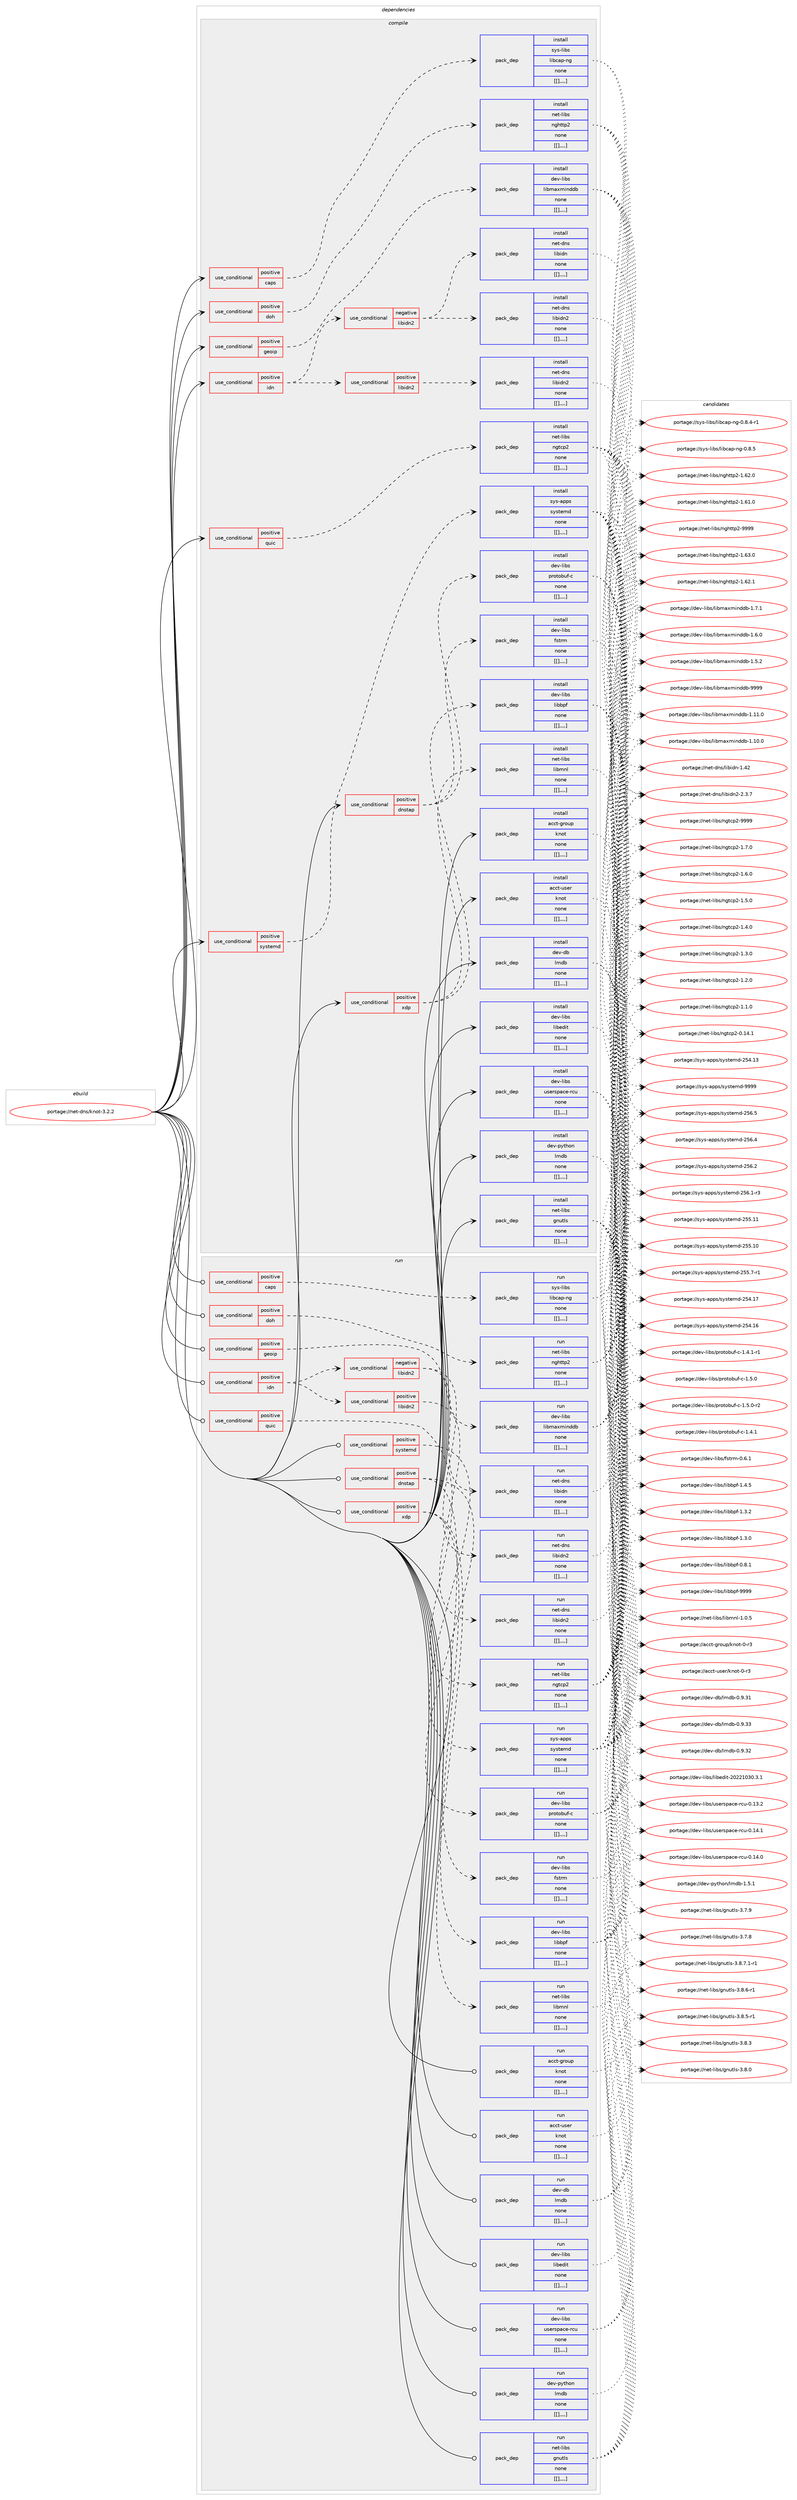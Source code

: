 digraph prolog {

# *************
# Graph options
# *************

newrank=true;
concentrate=true;
compound=true;
graph [rankdir=LR,fontname=Helvetica,fontsize=10,ranksep=1.5];#, ranksep=2.5, nodesep=0.2];
edge  [arrowhead=vee];
node  [fontname=Helvetica,fontsize=10];

# **********
# The ebuild
# **********

subgraph cluster_leftcol {
color=gray;
label=<<i>ebuild</i>>;
id [label="portage://net-dns/knot-3.2.2", color=red, width=4, href="../net-dns/knot-3.2.2.svg"];
}

# ****************
# The dependencies
# ****************

subgraph cluster_midcol {
color=gray;
label=<<i>dependencies</i>>;
subgraph cluster_compile {
fillcolor="#eeeeee";
style=filled;
label=<<i>compile</i>>;
subgraph cond94465 {
dependency364740 [label=<<TABLE BORDER="0" CELLBORDER="1" CELLSPACING="0" CELLPADDING="4"><TR><TD ROWSPAN="3" CELLPADDING="10">use_conditional</TD></TR><TR><TD>positive</TD></TR><TR><TD>caps</TD></TR></TABLE>>, shape=none, color=red];
subgraph pack267522 {
dependency364741 [label=<<TABLE BORDER="0" CELLBORDER="1" CELLSPACING="0" CELLPADDING="4" WIDTH="220"><TR><TD ROWSPAN="6" CELLPADDING="30">pack_dep</TD></TR><TR><TD WIDTH="110">install</TD></TR><TR><TD>sys-libs</TD></TR><TR><TD>libcap-ng</TD></TR><TR><TD>none</TD></TR><TR><TD>[[],,,,]</TD></TR></TABLE>>, shape=none, color=blue];
}
dependency364740:e -> dependency364741:w [weight=20,style="dashed",arrowhead="vee"];
}
id:e -> dependency364740:w [weight=20,style="solid",arrowhead="vee"];
subgraph cond94466 {
dependency364742 [label=<<TABLE BORDER="0" CELLBORDER="1" CELLSPACING="0" CELLPADDING="4"><TR><TD ROWSPAN="3" CELLPADDING="10">use_conditional</TD></TR><TR><TD>positive</TD></TR><TR><TD>dnstap</TD></TR></TABLE>>, shape=none, color=red];
subgraph pack267523 {
dependency364743 [label=<<TABLE BORDER="0" CELLBORDER="1" CELLSPACING="0" CELLPADDING="4" WIDTH="220"><TR><TD ROWSPAN="6" CELLPADDING="30">pack_dep</TD></TR><TR><TD WIDTH="110">install</TD></TR><TR><TD>dev-libs</TD></TR><TR><TD>fstrm</TD></TR><TR><TD>none</TD></TR><TR><TD>[[],,,,]</TD></TR></TABLE>>, shape=none, color=blue];
}
dependency364742:e -> dependency364743:w [weight=20,style="dashed",arrowhead="vee"];
subgraph pack267524 {
dependency364744 [label=<<TABLE BORDER="0" CELLBORDER="1" CELLSPACING="0" CELLPADDING="4" WIDTH="220"><TR><TD ROWSPAN="6" CELLPADDING="30">pack_dep</TD></TR><TR><TD WIDTH="110">install</TD></TR><TR><TD>dev-libs</TD></TR><TR><TD>protobuf-c</TD></TR><TR><TD>none</TD></TR><TR><TD>[[],,,,]</TD></TR></TABLE>>, shape=none, color=blue];
}
dependency364742:e -> dependency364744:w [weight=20,style="dashed",arrowhead="vee"];
}
id:e -> dependency364742:w [weight=20,style="solid",arrowhead="vee"];
subgraph cond94467 {
dependency364745 [label=<<TABLE BORDER="0" CELLBORDER="1" CELLSPACING="0" CELLPADDING="4"><TR><TD ROWSPAN="3" CELLPADDING="10">use_conditional</TD></TR><TR><TD>positive</TD></TR><TR><TD>doh</TD></TR></TABLE>>, shape=none, color=red];
subgraph pack267525 {
dependency364746 [label=<<TABLE BORDER="0" CELLBORDER="1" CELLSPACING="0" CELLPADDING="4" WIDTH="220"><TR><TD ROWSPAN="6" CELLPADDING="30">pack_dep</TD></TR><TR><TD WIDTH="110">install</TD></TR><TR><TD>net-libs</TD></TR><TR><TD>nghttp2</TD></TR><TR><TD>none</TD></TR><TR><TD>[[],,,,]</TD></TR></TABLE>>, shape=none, color=blue];
}
dependency364745:e -> dependency364746:w [weight=20,style="dashed",arrowhead="vee"];
}
id:e -> dependency364745:w [weight=20,style="solid",arrowhead="vee"];
subgraph cond94468 {
dependency364747 [label=<<TABLE BORDER="0" CELLBORDER="1" CELLSPACING="0" CELLPADDING="4"><TR><TD ROWSPAN="3" CELLPADDING="10">use_conditional</TD></TR><TR><TD>positive</TD></TR><TR><TD>geoip</TD></TR></TABLE>>, shape=none, color=red];
subgraph pack267526 {
dependency364748 [label=<<TABLE BORDER="0" CELLBORDER="1" CELLSPACING="0" CELLPADDING="4" WIDTH="220"><TR><TD ROWSPAN="6" CELLPADDING="30">pack_dep</TD></TR><TR><TD WIDTH="110">install</TD></TR><TR><TD>dev-libs</TD></TR><TR><TD>libmaxminddb</TD></TR><TR><TD>none</TD></TR><TR><TD>[[],,,,]</TD></TR></TABLE>>, shape=none, color=blue];
}
dependency364747:e -> dependency364748:w [weight=20,style="dashed",arrowhead="vee"];
}
id:e -> dependency364747:w [weight=20,style="solid",arrowhead="vee"];
subgraph cond94469 {
dependency364749 [label=<<TABLE BORDER="0" CELLBORDER="1" CELLSPACING="0" CELLPADDING="4"><TR><TD ROWSPAN="3" CELLPADDING="10">use_conditional</TD></TR><TR><TD>positive</TD></TR><TR><TD>idn</TD></TR></TABLE>>, shape=none, color=red];
subgraph cond94470 {
dependency364750 [label=<<TABLE BORDER="0" CELLBORDER="1" CELLSPACING="0" CELLPADDING="4"><TR><TD ROWSPAN="3" CELLPADDING="10">use_conditional</TD></TR><TR><TD>negative</TD></TR><TR><TD>libidn2</TD></TR></TABLE>>, shape=none, color=red];
subgraph pack267527 {
dependency364751 [label=<<TABLE BORDER="0" CELLBORDER="1" CELLSPACING="0" CELLPADDING="4" WIDTH="220"><TR><TD ROWSPAN="6" CELLPADDING="30">pack_dep</TD></TR><TR><TD WIDTH="110">install</TD></TR><TR><TD>net-dns</TD></TR><TR><TD>libidn</TD></TR><TR><TD>none</TD></TR><TR><TD>[[],,,,]</TD></TR></TABLE>>, shape=none, color=blue];
}
dependency364750:e -> dependency364751:w [weight=20,style="dashed",arrowhead="vee"];
subgraph pack267528 {
dependency364752 [label=<<TABLE BORDER="0" CELLBORDER="1" CELLSPACING="0" CELLPADDING="4" WIDTH="220"><TR><TD ROWSPAN="6" CELLPADDING="30">pack_dep</TD></TR><TR><TD WIDTH="110">install</TD></TR><TR><TD>net-dns</TD></TR><TR><TD>libidn2</TD></TR><TR><TD>none</TD></TR><TR><TD>[[],,,,]</TD></TR></TABLE>>, shape=none, color=blue];
}
dependency364750:e -> dependency364752:w [weight=20,style="dashed",arrowhead="vee"];
}
dependency364749:e -> dependency364750:w [weight=20,style="dashed",arrowhead="vee"];
subgraph cond94471 {
dependency364753 [label=<<TABLE BORDER="0" CELLBORDER="1" CELLSPACING="0" CELLPADDING="4"><TR><TD ROWSPAN="3" CELLPADDING="10">use_conditional</TD></TR><TR><TD>positive</TD></TR><TR><TD>libidn2</TD></TR></TABLE>>, shape=none, color=red];
subgraph pack267529 {
dependency364754 [label=<<TABLE BORDER="0" CELLBORDER="1" CELLSPACING="0" CELLPADDING="4" WIDTH="220"><TR><TD ROWSPAN="6" CELLPADDING="30">pack_dep</TD></TR><TR><TD WIDTH="110">install</TD></TR><TR><TD>net-dns</TD></TR><TR><TD>libidn2</TD></TR><TR><TD>none</TD></TR><TR><TD>[[],,,,]</TD></TR></TABLE>>, shape=none, color=blue];
}
dependency364753:e -> dependency364754:w [weight=20,style="dashed",arrowhead="vee"];
}
dependency364749:e -> dependency364753:w [weight=20,style="dashed",arrowhead="vee"];
}
id:e -> dependency364749:w [weight=20,style="solid",arrowhead="vee"];
subgraph cond94472 {
dependency364755 [label=<<TABLE BORDER="0" CELLBORDER="1" CELLSPACING="0" CELLPADDING="4"><TR><TD ROWSPAN="3" CELLPADDING="10">use_conditional</TD></TR><TR><TD>positive</TD></TR><TR><TD>quic</TD></TR></TABLE>>, shape=none, color=red];
subgraph pack267530 {
dependency364756 [label=<<TABLE BORDER="0" CELLBORDER="1" CELLSPACING="0" CELLPADDING="4" WIDTH="220"><TR><TD ROWSPAN="6" CELLPADDING="30">pack_dep</TD></TR><TR><TD WIDTH="110">install</TD></TR><TR><TD>net-libs</TD></TR><TR><TD>ngtcp2</TD></TR><TR><TD>none</TD></TR><TR><TD>[[],,,,]</TD></TR></TABLE>>, shape=none, color=blue];
}
dependency364755:e -> dependency364756:w [weight=20,style="dashed",arrowhead="vee"];
}
id:e -> dependency364755:w [weight=20,style="solid",arrowhead="vee"];
subgraph cond94473 {
dependency364757 [label=<<TABLE BORDER="0" CELLBORDER="1" CELLSPACING="0" CELLPADDING="4"><TR><TD ROWSPAN="3" CELLPADDING="10">use_conditional</TD></TR><TR><TD>positive</TD></TR><TR><TD>systemd</TD></TR></TABLE>>, shape=none, color=red];
subgraph pack267531 {
dependency364758 [label=<<TABLE BORDER="0" CELLBORDER="1" CELLSPACING="0" CELLPADDING="4" WIDTH="220"><TR><TD ROWSPAN="6" CELLPADDING="30">pack_dep</TD></TR><TR><TD WIDTH="110">install</TD></TR><TR><TD>sys-apps</TD></TR><TR><TD>systemd</TD></TR><TR><TD>none</TD></TR><TR><TD>[[],,,,]</TD></TR></TABLE>>, shape=none, color=blue];
}
dependency364757:e -> dependency364758:w [weight=20,style="dashed",arrowhead="vee"];
}
id:e -> dependency364757:w [weight=20,style="solid",arrowhead="vee"];
subgraph cond94474 {
dependency364759 [label=<<TABLE BORDER="0" CELLBORDER="1" CELLSPACING="0" CELLPADDING="4"><TR><TD ROWSPAN="3" CELLPADDING="10">use_conditional</TD></TR><TR><TD>positive</TD></TR><TR><TD>xdp</TD></TR></TABLE>>, shape=none, color=red];
subgraph pack267532 {
dependency364760 [label=<<TABLE BORDER="0" CELLBORDER="1" CELLSPACING="0" CELLPADDING="4" WIDTH="220"><TR><TD ROWSPAN="6" CELLPADDING="30">pack_dep</TD></TR><TR><TD WIDTH="110">install</TD></TR><TR><TD>dev-libs</TD></TR><TR><TD>libbpf</TD></TR><TR><TD>none</TD></TR><TR><TD>[[],,,,]</TD></TR></TABLE>>, shape=none, color=blue];
}
dependency364759:e -> dependency364760:w [weight=20,style="dashed",arrowhead="vee"];
subgraph pack267533 {
dependency364761 [label=<<TABLE BORDER="0" CELLBORDER="1" CELLSPACING="0" CELLPADDING="4" WIDTH="220"><TR><TD ROWSPAN="6" CELLPADDING="30">pack_dep</TD></TR><TR><TD WIDTH="110">install</TD></TR><TR><TD>net-libs</TD></TR><TR><TD>libmnl</TD></TR><TR><TD>none</TD></TR><TR><TD>[[],,,,]</TD></TR></TABLE>>, shape=none, color=blue];
}
dependency364759:e -> dependency364761:w [weight=20,style="dashed",arrowhead="vee"];
}
id:e -> dependency364759:w [weight=20,style="solid",arrowhead="vee"];
subgraph pack267534 {
dependency364762 [label=<<TABLE BORDER="0" CELLBORDER="1" CELLSPACING="0" CELLPADDING="4" WIDTH="220"><TR><TD ROWSPAN="6" CELLPADDING="30">pack_dep</TD></TR><TR><TD WIDTH="110">install</TD></TR><TR><TD>acct-group</TD></TR><TR><TD>knot</TD></TR><TR><TD>none</TD></TR><TR><TD>[[],,,,]</TD></TR></TABLE>>, shape=none, color=blue];
}
id:e -> dependency364762:w [weight=20,style="solid",arrowhead="vee"];
subgraph pack267535 {
dependency364763 [label=<<TABLE BORDER="0" CELLBORDER="1" CELLSPACING="0" CELLPADDING="4" WIDTH="220"><TR><TD ROWSPAN="6" CELLPADDING="30">pack_dep</TD></TR><TR><TD WIDTH="110">install</TD></TR><TR><TD>acct-user</TD></TR><TR><TD>knot</TD></TR><TR><TD>none</TD></TR><TR><TD>[[],,,,]</TD></TR></TABLE>>, shape=none, color=blue];
}
id:e -> dependency364763:w [weight=20,style="solid",arrowhead="vee"];
subgraph pack267536 {
dependency364764 [label=<<TABLE BORDER="0" CELLBORDER="1" CELLSPACING="0" CELLPADDING="4" WIDTH="220"><TR><TD ROWSPAN="6" CELLPADDING="30">pack_dep</TD></TR><TR><TD WIDTH="110">install</TD></TR><TR><TD>dev-db</TD></TR><TR><TD>lmdb</TD></TR><TR><TD>none</TD></TR><TR><TD>[[],,,,]</TD></TR></TABLE>>, shape=none, color=blue];
}
id:e -> dependency364764:w [weight=20,style="solid",arrowhead="vee"];
subgraph pack267537 {
dependency364765 [label=<<TABLE BORDER="0" CELLBORDER="1" CELLSPACING="0" CELLPADDING="4" WIDTH="220"><TR><TD ROWSPAN="6" CELLPADDING="30">pack_dep</TD></TR><TR><TD WIDTH="110">install</TD></TR><TR><TD>dev-libs</TD></TR><TR><TD>libedit</TD></TR><TR><TD>none</TD></TR><TR><TD>[[],,,,]</TD></TR></TABLE>>, shape=none, color=blue];
}
id:e -> dependency364765:w [weight=20,style="solid",arrowhead="vee"];
subgraph pack267538 {
dependency364766 [label=<<TABLE BORDER="0" CELLBORDER="1" CELLSPACING="0" CELLPADDING="4" WIDTH="220"><TR><TD ROWSPAN="6" CELLPADDING="30">pack_dep</TD></TR><TR><TD WIDTH="110">install</TD></TR><TR><TD>dev-libs</TD></TR><TR><TD>userspace-rcu</TD></TR><TR><TD>none</TD></TR><TR><TD>[[],,,,]</TD></TR></TABLE>>, shape=none, color=blue];
}
id:e -> dependency364766:w [weight=20,style="solid",arrowhead="vee"];
subgraph pack267539 {
dependency364767 [label=<<TABLE BORDER="0" CELLBORDER="1" CELLSPACING="0" CELLPADDING="4" WIDTH="220"><TR><TD ROWSPAN="6" CELLPADDING="30">pack_dep</TD></TR><TR><TD WIDTH="110">install</TD></TR><TR><TD>dev-python</TD></TR><TR><TD>lmdb</TD></TR><TR><TD>none</TD></TR><TR><TD>[[],,,,]</TD></TR></TABLE>>, shape=none, color=blue];
}
id:e -> dependency364767:w [weight=20,style="solid",arrowhead="vee"];
subgraph pack267540 {
dependency364768 [label=<<TABLE BORDER="0" CELLBORDER="1" CELLSPACING="0" CELLPADDING="4" WIDTH="220"><TR><TD ROWSPAN="6" CELLPADDING="30">pack_dep</TD></TR><TR><TD WIDTH="110">install</TD></TR><TR><TD>net-libs</TD></TR><TR><TD>gnutls</TD></TR><TR><TD>none</TD></TR><TR><TD>[[],,,,]</TD></TR></TABLE>>, shape=none, color=blue];
}
id:e -> dependency364768:w [weight=20,style="solid",arrowhead="vee"];
}
subgraph cluster_compileandrun {
fillcolor="#eeeeee";
style=filled;
label=<<i>compile and run</i>>;
}
subgraph cluster_run {
fillcolor="#eeeeee";
style=filled;
label=<<i>run</i>>;
subgraph cond94475 {
dependency364769 [label=<<TABLE BORDER="0" CELLBORDER="1" CELLSPACING="0" CELLPADDING="4"><TR><TD ROWSPAN="3" CELLPADDING="10">use_conditional</TD></TR><TR><TD>positive</TD></TR><TR><TD>caps</TD></TR></TABLE>>, shape=none, color=red];
subgraph pack267541 {
dependency364770 [label=<<TABLE BORDER="0" CELLBORDER="1" CELLSPACING="0" CELLPADDING="4" WIDTH="220"><TR><TD ROWSPAN="6" CELLPADDING="30">pack_dep</TD></TR><TR><TD WIDTH="110">run</TD></TR><TR><TD>sys-libs</TD></TR><TR><TD>libcap-ng</TD></TR><TR><TD>none</TD></TR><TR><TD>[[],,,,]</TD></TR></TABLE>>, shape=none, color=blue];
}
dependency364769:e -> dependency364770:w [weight=20,style="dashed",arrowhead="vee"];
}
id:e -> dependency364769:w [weight=20,style="solid",arrowhead="odot"];
subgraph cond94476 {
dependency364771 [label=<<TABLE BORDER="0" CELLBORDER="1" CELLSPACING="0" CELLPADDING="4"><TR><TD ROWSPAN="3" CELLPADDING="10">use_conditional</TD></TR><TR><TD>positive</TD></TR><TR><TD>dnstap</TD></TR></TABLE>>, shape=none, color=red];
subgraph pack267542 {
dependency364772 [label=<<TABLE BORDER="0" CELLBORDER="1" CELLSPACING="0" CELLPADDING="4" WIDTH="220"><TR><TD ROWSPAN="6" CELLPADDING="30">pack_dep</TD></TR><TR><TD WIDTH="110">run</TD></TR><TR><TD>dev-libs</TD></TR><TR><TD>fstrm</TD></TR><TR><TD>none</TD></TR><TR><TD>[[],,,,]</TD></TR></TABLE>>, shape=none, color=blue];
}
dependency364771:e -> dependency364772:w [weight=20,style="dashed",arrowhead="vee"];
subgraph pack267543 {
dependency364773 [label=<<TABLE BORDER="0" CELLBORDER="1" CELLSPACING="0" CELLPADDING="4" WIDTH="220"><TR><TD ROWSPAN="6" CELLPADDING="30">pack_dep</TD></TR><TR><TD WIDTH="110">run</TD></TR><TR><TD>dev-libs</TD></TR><TR><TD>protobuf-c</TD></TR><TR><TD>none</TD></TR><TR><TD>[[],,,,]</TD></TR></TABLE>>, shape=none, color=blue];
}
dependency364771:e -> dependency364773:w [weight=20,style="dashed",arrowhead="vee"];
}
id:e -> dependency364771:w [weight=20,style="solid",arrowhead="odot"];
subgraph cond94477 {
dependency364774 [label=<<TABLE BORDER="0" CELLBORDER="1" CELLSPACING="0" CELLPADDING="4"><TR><TD ROWSPAN="3" CELLPADDING="10">use_conditional</TD></TR><TR><TD>positive</TD></TR><TR><TD>doh</TD></TR></TABLE>>, shape=none, color=red];
subgraph pack267544 {
dependency364775 [label=<<TABLE BORDER="0" CELLBORDER="1" CELLSPACING="0" CELLPADDING="4" WIDTH="220"><TR><TD ROWSPAN="6" CELLPADDING="30">pack_dep</TD></TR><TR><TD WIDTH="110">run</TD></TR><TR><TD>net-libs</TD></TR><TR><TD>nghttp2</TD></TR><TR><TD>none</TD></TR><TR><TD>[[],,,,]</TD></TR></TABLE>>, shape=none, color=blue];
}
dependency364774:e -> dependency364775:w [weight=20,style="dashed",arrowhead="vee"];
}
id:e -> dependency364774:w [weight=20,style="solid",arrowhead="odot"];
subgraph cond94478 {
dependency364776 [label=<<TABLE BORDER="0" CELLBORDER="1" CELLSPACING="0" CELLPADDING="4"><TR><TD ROWSPAN="3" CELLPADDING="10">use_conditional</TD></TR><TR><TD>positive</TD></TR><TR><TD>geoip</TD></TR></TABLE>>, shape=none, color=red];
subgraph pack267545 {
dependency364777 [label=<<TABLE BORDER="0" CELLBORDER="1" CELLSPACING="0" CELLPADDING="4" WIDTH="220"><TR><TD ROWSPAN="6" CELLPADDING="30">pack_dep</TD></TR><TR><TD WIDTH="110">run</TD></TR><TR><TD>dev-libs</TD></TR><TR><TD>libmaxminddb</TD></TR><TR><TD>none</TD></TR><TR><TD>[[],,,,]</TD></TR></TABLE>>, shape=none, color=blue];
}
dependency364776:e -> dependency364777:w [weight=20,style="dashed",arrowhead="vee"];
}
id:e -> dependency364776:w [weight=20,style="solid",arrowhead="odot"];
subgraph cond94479 {
dependency364778 [label=<<TABLE BORDER="0" CELLBORDER="1" CELLSPACING="0" CELLPADDING="4"><TR><TD ROWSPAN="3" CELLPADDING="10">use_conditional</TD></TR><TR><TD>positive</TD></TR><TR><TD>idn</TD></TR></TABLE>>, shape=none, color=red];
subgraph cond94480 {
dependency364779 [label=<<TABLE BORDER="0" CELLBORDER="1" CELLSPACING="0" CELLPADDING="4"><TR><TD ROWSPAN="3" CELLPADDING="10">use_conditional</TD></TR><TR><TD>negative</TD></TR><TR><TD>libidn2</TD></TR></TABLE>>, shape=none, color=red];
subgraph pack267546 {
dependency364780 [label=<<TABLE BORDER="0" CELLBORDER="1" CELLSPACING="0" CELLPADDING="4" WIDTH="220"><TR><TD ROWSPAN="6" CELLPADDING="30">pack_dep</TD></TR><TR><TD WIDTH="110">run</TD></TR><TR><TD>net-dns</TD></TR><TR><TD>libidn</TD></TR><TR><TD>none</TD></TR><TR><TD>[[],,,,]</TD></TR></TABLE>>, shape=none, color=blue];
}
dependency364779:e -> dependency364780:w [weight=20,style="dashed",arrowhead="vee"];
subgraph pack267547 {
dependency364781 [label=<<TABLE BORDER="0" CELLBORDER="1" CELLSPACING="0" CELLPADDING="4" WIDTH="220"><TR><TD ROWSPAN="6" CELLPADDING="30">pack_dep</TD></TR><TR><TD WIDTH="110">run</TD></TR><TR><TD>net-dns</TD></TR><TR><TD>libidn2</TD></TR><TR><TD>none</TD></TR><TR><TD>[[],,,,]</TD></TR></TABLE>>, shape=none, color=blue];
}
dependency364779:e -> dependency364781:w [weight=20,style="dashed",arrowhead="vee"];
}
dependency364778:e -> dependency364779:w [weight=20,style="dashed",arrowhead="vee"];
subgraph cond94481 {
dependency364782 [label=<<TABLE BORDER="0" CELLBORDER="1" CELLSPACING="0" CELLPADDING="4"><TR><TD ROWSPAN="3" CELLPADDING="10">use_conditional</TD></TR><TR><TD>positive</TD></TR><TR><TD>libidn2</TD></TR></TABLE>>, shape=none, color=red];
subgraph pack267548 {
dependency364783 [label=<<TABLE BORDER="0" CELLBORDER="1" CELLSPACING="0" CELLPADDING="4" WIDTH="220"><TR><TD ROWSPAN="6" CELLPADDING="30">pack_dep</TD></TR><TR><TD WIDTH="110">run</TD></TR><TR><TD>net-dns</TD></TR><TR><TD>libidn2</TD></TR><TR><TD>none</TD></TR><TR><TD>[[],,,,]</TD></TR></TABLE>>, shape=none, color=blue];
}
dependency364782:e -> dependency364783:w [weight=20,style="dashed",arrowhead="vee"];
}
dependency364778:e -> dependency364782:w [weight=20,style="dashed",arrowhead="vee"];
}
id:e -> dependency364778:w [weight=20,style="solid",arrowhead="odot"];
subgraph cond94482 {
dependency364784 [label=<<TABLE BORDER="0" CELLBORDER="1" CELLSPACING="0" CELLPADDING="4"><TR><TD ROWSPAN="3" CELLPADDING="10">use_conditional</TD></TR><TR><TD>positive</TD></TR><TR><TD>quic</TD></TR></TABLE>>, shape=none, color=red];
subgraph pack267549 {
dependency364785 [label=<<TABLE BORDER="0" CELLBORDER="1" CELLSPACING="0" CELLPADDING="4" WIDTH="220"><TR><TD ROWSPAN="6" CELLPADDING="30">pack_dep</TD></TR><TR><TD WIDTH="110">run</TD></TR><TR><TD>net-libs</TD></TR><TR><TD>ngtcp2</TD></TR><TR><TD>none</TD></TR><TR><TD>[[],,,,]</TD></TR></TABLE>>, shape=none, color=blue];
}
dependency364784:e -> dependency364785:w [weight=20,style="dashed",arrowhead="vee"];
}
id:e -> dependency364784:w [weight=20,style="solid",arrowhead="odot"];
subgraph cond94483 {
dependency364786 [label=<<TABLE BORDER="0" CELLBORDER="1" CELLSPACING="0" CELLPADDING="4"><TR><TD ROWSPAN="3" CELLPADDING="10">use_conditional</TD></TR><TR><TD>positive</TD></TR><TR><TD>systemd</TD></TR></TABLE>>, shape=none, color=red];
subgraph pack267550 {
dependency364787 [label=<<TABLE BORDER="0" CELLBORDER="1" CELLSPACING="0" CELLPADDING="4" WIDTH="220"><TR><TD ROWSPAN="6" CELLPADDING="30">pack_dep</TD></TR><TR><TD WIDTH="110">run</TD></TR><TR><TD>sys-apps</TD></TR><TR><TD>systemd</TD></TR><TR><TD>none</TD></TR><TR><TD>[[],,,,]</TD></TR></TABLE>>, shape=none, color=blue];
}
dependency364786:e -> dependency364787:w [weight=20,style="dashed",arrowhead="vee"];
}
id:e -> dependency364786:w [weight=20,style="solid",arrowhead="odot"];
subgraph cond94484 {
dependency364788 [label=<<TABLE BORDER="0" CELLBORDER="1" CELLSPACING="0" CELLPADDING="4"><TR><TD ROWSPAN="3" CELLPADDING="10">use_conditional</TD></TR><TR><TD>positive</TD></TR><TR><TD>xdp</TD></TR></TABLE>>, shape=none, color=red];
subgraph pack267551 {
dependency364789 [label=<<TABLE BORDER="0" CELLBORDER="1" CELLSPACING="0" CELLPADDING="4" WIDTH="220"><TR><TD ROWSPAN="6" CELLPADDING="30">pack_dep</TD></TR><TR><TD WIDTH="110">run</TD></TR><TR><TD>dev-libs</TD></TR><TR><TD>libbpf</TD></TR><TR><TD>none</TD></TR><TR><TD>[[],,,,]</TD></TR></TABLE>>, shape=none, color=blue];
}
dependency364788:e -> dependency364789:w [weight=20,style="dashed",arrowhead="vee"];
subgraph pack267552 {
dependency364790 [label=<<TABLE BORDER="0" CELLBORDER="1" CELLSPACING="0" CELLPADDING="4" WIDTH="220"><TR><TD ROWSPAN="6" CELLPADDING="30">pack_dep</TD></TR><TR><TD WIDTH="110">run</TD></TR><TR><TD>net-libs</TD></TR><TR><TD>libmnl</TD></TR><TR><TD>none</TD></TR><TR><TD>[[],,,,]</TD></TR></TABLE>>, shape=none, color=blue];
}
dependency364788:e -> dependency364790:w [weight=20,style="dashed",arrowhead="vee"];
}
id:e -> dependency364788:w [weight=20,style="solid",arrowhead="odot"];
subgraph pack267553 {
dependency364791 [label=<<TABLE BORDER="0" CELLBORDER="1" CELLSPACING="0" CELLPADDING="4" WIDTH="220"><TR><TD ROWSPAN="6" CELLPADDING="30">pack_dep</TD></TR><TR><TD WIDTH="110">run</TD></TR><TR><TD>acct-group</TD></TR><TR><TD>knot</TD></TR><TR><TD>none</TD></TR><TR><TD>[[],,,,]</TD></TR></TABLE>>, shape=none, color=blue];
}
id:e -> dependency364791:w [weight=20,style="solid",arrowhead="odot"];
subgraph pack267554 {
dependency364792 [label=<<TABLE BORDER="0" CELLBORDER="1" CELLSPACING="0" CELLPADDING="4" WIDTH="220"><TR><TD ROWSPAN="6" CELLPADDING="30">pack_dep</TD></TR><TR><TD WIDTH="110">run</TD></TR><TR><TD>acct-user</TD></TR><TR><TD>knot</TD></TR><TR><TD>none</TD></TR><TR><TD>[[],,,,]</TD></TR></TABLE>>, shape=none, color=blue];
}
id:e -> dependency364792:w [weight=20,style="solid",arrowhead="odot"];
subgraph pack267555 {
dependency364793 [label=<<TABLE BORDER="0" CELLBORDER="1" CELLSPACING="0" CELLPADDING="4" WIDTH="220"><TR><TD ROWSPAN="6" CELLPADDING="30">pack_dep</TD></TR><TR><TD WIDTH="110">run</TD></TR><TR><TD>dev-db</TD></TR><TR><TD>lmdb</TD></TR><TR><TD>none</TD></TR><TR><TD>[[],,,,]</TD></TR></TABLE>>, shape=none, color=blue];
}
id:e -> dependency364793:w [weight=20,style="solid",arrowhead="odot"];
subgraph pack267556 {
dependency364794 [label=<<TABLE BORDER="0" CELLBORDER="1" CELLSPACING="0" CELLPADDING="4" WIDTH="220"><TR><TD ROWSPAN="6" CELLPADDING="30">pack_dep</TD></TR><TR><TD WIDTH="110">run</TD></TR><TR><TD>dev-libs</TD></TR><TR><TD>libedit</TD></TR><TR><TD>none</TD></TR><TR><TD>[[],,,,]</TD></TR></TABLE>>, shape=none, color=blue];
}
id:e -> dependency364794:w [weight=20,style="solid",arrowhead="odot"];
subgraph pack267557 {
dependency364795 [label=<<TABLE BORDER="0" CELLBORDER="1" CELLSPACING="0" CELLPADDING="4" WIDTH="220"><TR><TD ROWSPAN="6" CELLPADDING="30">pack_dep</TD></TR><TR><TD WIDTH="110">run</TD></TR><TR><TD>dev-libs</TD></TR><TR><TD>userspace-rcu</TD></TR><TR><TD>none</TD></TR><TR><TD>[[],,,,]</TD></TR></TABLE>>, shape=none, color=blue];
}
id:e -> dependency364795:w [weight=20,style="solid",arrowhead="odot"];
subgraph pack267558 {
dependency364796 [label=<<TABLE BORDER="0" CELLBORDER="1" CELLSPACING="0" CELLPADDING="4" WIDTH="220"><TR><TD ROWSPAN="6" CELLPADDING="30">pack_dep</TD></TR><TR><TD WIDTH="110">run</TD></TR><TR><TD>dev-python</TD></TR><TR><TD>lmdb</TD></TR><TR><TD>none</TD></TR><TR><TD>[[],,,,]</TD></TR></TABLE>>, shape=none, color=blue];
}
id:e -> dependency364796:w [weight=20,style="solid",arrowhead="odot"];
subgraph pack267559 {
dependency364797 [label=<<TABLE BORDER="0" CELLBORDER="1" CELLSPACING="0" CELLPADDING="4" WIDTH="220"><TR><TD ROWSPAN="6" CELLPADDING="30">pack_dep</TD></TR><TR><TD WIDTH="110">run</TD></TR><TR><TD>net-libs</TD></TR><TR><TD>gnutls</TD></TR><TR><TD>none</TD></TR><TR><TD>[[],,,,]</TD></TR></TABLE>>, shape=none, color=blue];
}
id:e -> dependency364797:w [weight=20,style="solid",arrowhead="odot"];
}
}

# **************
# The candidates
# **************

subgraph cluster_choices {
rank=same;
color=gray;
label=<<i>candidates</i>>;

subgraph choice267522 {
color=black;
nodesep=1;
choice11512111545108105981154710810598999711245110103454846564653 [label="portage://sys-libs/libcap-ng-0.8.5", color=red, width=4,href="../sys-libs/libcap-ng-0.8.5.svg"];
choice115121115451081059811547108105989997112451101034548465646524511449 [label="portage://sys-libs/libcap-ng-0.8.4-r1", color=red, width=4,href="../sys-libs/libcap-ng-0.8.4-r1.svg"];
dependency364741:e -> choice11512111545108105981154710810598999711245110103454846564653:w [style=dotted,weight="100"];
dependency364741:e -> choice115121115451081059811547108105989997112451101034548465646524511449:w [style=dotted,weight="100"];
}
subgraph choice267523 {
color=black;
nodesep=1;
choice100101118451081059811547102115116114109454846544649 [label="portage://dev-libs/fstrm-0.6.1", color=red, width=4,href="../dev-libs/fstrm-0.6.1.svg"];
dependency364743:e -> choice100101118451081059811547102115116114109454846544649:w [style=dotted,weight="100"];
}
subgraph choice267524 {
color=black;
nodesep=1;
choice1001011184510810598115471121141111161119811710245994549465346484511450 [label="portage://dev-libs/protobuf-c-1.5.0-r2", color=red, width=4,href="../dev-libs/protobuf-c-1.5.0-r2.svg"];
choice100101118451081059811547112114111116111981171024599454946534648 [label="portage://dev-libs/protobuf-c-1.5.0", color=red, width=4,href="../dev-libs/protobuf-c-1.5.0.svg"];
choice1001011184510810598115471121141111161119811710245994549465246494511449 [label="portage://dev-libs/protobuf-c-1.4.1-r1", color=red, width=4,href="../dev-libs/protobuf-c-1.4.1-r1.svg"];
choice100101118451081059811547112114111116111981171024599454946524649 [label="portage://dev-libs/protobuf-c-1.4.1", color=red, width=4,href="../dev-libs/protobuf-c-1.4.1.svg"];
dependency364744:e -> choice1001011184510810598115471121141111161119811710245994549465346484511450:w [style=dotted,weight="100"];
dependency364744:e -> choice100101118451081059811547112114111116111981171024599454946534648:w [style=dotted,weight="100"];
dependency364744:e -> choice1001011184510810598115471121141111161119811710245994549465246494511449:w [style=dotted,weight="100"];
dependency364744:e -> choice100101118451081059811547112114111116111981171024599454946524649:w [style=dotted,weight="100"];
}
subgraph choice267525 {
color=black;
nodesep=1;
choice110101116451081059811547110103104116116112504557575757 [label="portage://net-libs/nghttp2-9999", color=red, width=4,href="../net-libs/nghttp2-9999.svg"];
choice1101011164510810598115471101031041161161125045494654514648 [label="portage://net-libs/nghttp2-1.63.0", color=red, width=4,href="../net-libs/nghttp2-1.63.0.svg"];
choice1101011164510810598115471101031041161161125045494654504649 [label="portage://net-libs/nghttp2-1.62.1", color=red, width=4,href="../net-libs/nghttp2-1.62.1.svg"];
choice1101011164510810598115471101031041161161125045494654504648 [label="portage://net-libs/nghttp2-1.62.0", color=red, width=4,href="../net-libs/nghttp2-1.62.0.svg"];
choice1101011164510810598115471101031041161161125045494654494648 [label="portage://net-libs/nghttp2-1.61.0", color=red, width=4,href="../net-libs/nghttp2-1.61.0.svg"];
dependency364746:e -> choice110101116451081059811547110103104116116112504557575757:w [style=dotted,weight="100"];
dependency364746:e -> choice1101011164510810598115471101031041161161125045494654514648:w [style=dotted,weight="100"];
dependency364746:e -> choice1101011164510810598115471101031041161161125045494654504649:w [style=dotted,weight="100"];
dependency364746:e -> choice1101011164510810598115471101031041161161125045494654504648:w [style=dotted,weight="100"];
dependency364746:e -> choice1101011164510810598115471101031041161161125045494654494648:w [style=dotted,weight="100"];
}
subgraph choice267526 {
color=black;
nodesep=1;
choice1001011184510810598115471081059810997120109105110100100984557575757 [label="portage://dev-libs/libmaxminddb-9999", color=red, width=4,href="../dev-libs/libmaxminddb-9999.svg"];
choice10010111845108105981154710810598109971201091051101001009845494649494648 [label="portage://dev-libs/libmaxminddb-1.11.0", color=red, width=4,href="../dev-libs/libmaxminddb-1.11.0.svg"];
choice10010111845108105981154710810598109971201091051101001009845494649484648 [label="portage://dev-libs/libmaxminddb-1.10.0", color=red, width=4,href="../dev-libs/libmaxminddb-1.10.0.svg"];
choice100101118451081059811547108105981099712010910511010010098454946554649 [label="portage://dev-libs/libmaxminddb-1.7.1", color=red, width=4,href="../dev-libs/libmaxminddb-1.7.1.svg"];
choice100101118451081059811547108105981099712010910511010010098454946544648 [label="portage://dev-libs/libmaxminddb-1.6.0", color=red, width=4,href="../dev-libs/libmaxminddb-1.6.0.svg"];
choice100101118451081059811547108105981099712010910511010010098454946534650 [label="portage://dev-libs/libmaxminddb-1.5.2", color=red, width=4,href="../dev-libs/libmaxminddb-1.5.2.svg"];
dependency364748:e -> choice1001011184510810598115471081059810997120109105110100100984557575757:w [style=dotted,weight="100"];
dependency364748:e -> choice10010111845108105981154710810598109971201091051101001009845494649494648:w [style=dotted,weight="100"];
dependency364748:e -> choice10010111845108105981154710810598109971201091051101001009845494649484648:w [style=dotted,weight="100"];
dependency364748:e -> choice100101118451081059811547108105981099712010910511010010098454946554649:w [style=dotted,weight="100"];
dependency364748:e -> choice100101118451081059811547108105981099712010910511010010098454946544648:w [style=dotted,weight="100"];
dependency364748:e -> choice100101118451081059811547108105981099712010910511010010098454946534650:w [style=dotted,weight="100"];
}
subgraph choice267527 {
color=black;
nodesep=1;
choice1101011164510011011547108105981051001104549465250 [label="portage://net-dns/libidn-1.42", color=red, width=4,href="../net-dns/libidn-1.42.svg"];
dependency364751:e -> choice1101011164510011011547108105981051001104549465250:w [style=dotted,weight="100"];
}
subgraph choice267528 {
color=black;
nodesep=1;
choice11010111645100110115471081059810510011050455046514655 [label="portage://net-dns/libidn2-2.3.7", color=red, width=4,href="../net-dns/libidn2-2.3.7.svg"];
dependency364752:e -> choice11010111645100110115471081059810510011050455046514655:w [style=dotted,weight="100"];
}
subgraph choice267529 {
color=black;
nodesep=1;
choice11010111645100110115471081059810510011050455046514655 [label="portage://net-dns/libidn2-2.3.7", color=red, width=4,href="../net-dns/libidn2-2.3.7.svg"];
dependency364754:e -> choice11010111645100110115471081059810510011050455046514655:w [style=dotted,weight="100"];
}
subgraph choice267530 {
color=black;
nodesep=1;
choice11010111645108105981154711010311699112504557575757 [label="portage://net-libs/ngtcp2-9999", color=red, width=4,href="../net-libs/ngtcp2-9999.svg"];
choice1101011164510810598115471101031169911250454946554648 [label="portage://net-libs/ngtcp2-1.7.0", color=red, width=4,href="../net-libs/ngtcp2-1.7.0.svg"];
choice1101011164510810598115471101031169911250454946544648 [label="portage://net-libs/ngtcp2-1.6.0", color=red, width=4,href="../net-libs/ngtcp2-1.6.0.svg"];
choice1101011164510810598115471101031169911250454946534648 [label="portage://net-libs/ngtcp2-1.5.0", color=red, width=4,href="../net-libs/ngtcp2-1.5.0.svg"];
choice1101011164510810598115471101031169911250454946524648 [label="portage://net-libs/ngtcp2-1.4.0", color=red, width=4,href="../net-libs/ngtcp2-1.4.0.svg"];
choice1101011164510810598115471101031169911250454946514648 [label="portage://net-libs/ngtcp2-1.3.0", color=red, width=4,href="../net-libs/ngtcp2-1.3.0.svg"];
choice1101011164510810598115471101031169911250454946504648 [label="portage://net-libs/ngtcp2-1.2.0", color=red, width=4,href="../net-libs/ngtcp2-1.2.0.svg"];
choice1101011164510810598115471101031169911250454946494648 [label="portage://net-libs/ngtcp2-1.1.0", color=red, width=4,href="../net-libs/ngtcp2-1.1.0.svg"];
choice110101116451081059811547110103116991125045484649524649 [label="portage://net-libs/ngtcp2-0.14.1", color=red, width=4,href="../net-libs/ngtcp2-0.14.1.svg"];
dependency364756:e -> choice11010111645108105981154711010311699112504557575757:w [style=dotted,weight="100"];
dependency364756:e -> choice1101011164510810598115471101031169911250454946554648:w [style=dotted,weight="100"];
dependency364756:e -> choice1101011164510810598115471101031169911250454946544648:w [style=dotted,weight="100"];
dependency364756:e -> choice1101011164510810598115471101031169911250454946534648:w [style=dotted,weight="100"];
dependency364756:e -> choice1101011164510810598115471101031169911250454946524648:w [style=dotted,weight="100"];
dependency364756:e -> choice1101011164510810598115471101031169911250454946514648:w [style=dotted,weight="100"];
dependency364756:e -> choice1101011164510810598115471101031169911250454946504648:w [style=dotted,weight="100"];
dependency364756:e -> choice1101011164510810598115471101031169911250454946494648:w [style=dotted,weight="100"];
dependency364756:e -> choice110101116451081059811547110103116991125045484649524649:w [style=dotted,weight="100"];
}
subgraph choice267531 {
color=black;
nodesep=1;
choice1151211154597112112115471151211151161011091004557575757 [label="portage://sys-apps/systemd-9999", color=red, width=4,href="../sys-apps/systemd-9999.svg"];
choice115121115459711211211547115121115116101109100455053544653 [label="portage://sys-apps/systemd-256.5", color=red, width=4,href="../sys-apps/systemd-256.5.svg"];
choice115121115459711211211547115121115116101109100455053544652 [label="portage://sys-apps/systemd-256.4", color=red, width=4,href="../sys-apps/systemd-256.4.svg"];
choice115121115459711211211547115121115116101109100455053544650 [label="portage://sys-apps/systemd-256.2", color=red, width=4,href="../sys-apps/systemd-256.2.svg"];
choice1151211154597112112115471151211151161011091004550535446494511451 [label="portage://sys-apps/systemd-256.1-r3", color=red, width=4,href="../sys-apps/systemd-256.1-r3.svg"];
choice11512111545971121121154711512111511610110910045505353464949 [label="portage://sys-apps/systemd-255.11", color=red, width=4,href="../sys-apps/systemd-255.11.svg"];
choice11512111545971121121154711512111511610110910045505353464948 [label="portage://sys-apps/systemd-255.10", color=red, width=4,href="../sys-apps/systemd-255.10.svg"];
choice1151211154597112112115471151211151161011091004550535346554511449 [label="portage://sys-apps/systemd-255.7-r1", color=red, width=4,href="../sys-apps/systemd-255.7-r1.svg"];
choice11512111545971121121154711512111511610110910045505352464955 [label="portage://sys-apps/systemd-254.17", color=red, width=4,href="../sys-apps/systemd-254.17.svg"];
choice11512111545971121121154711512111511610110910045505352464954 [label="portage://sys-apps/systemd-254.16", color=red, width=4,href="../sys-apps/systemd-254.16.svg"];
choice11512111545971121121154711512111511610110910045505352464951 [label="portage://sys-apps/systemd-254.13", color=red, width=4,href="../sys-apps/systemd-254.13.svg"];
dependency364758:e -> choice1151211154597112112115471151211151161011091004557575757:w [style=dotted,weight="100"];
dependency364758:e -> choice115121115459711211211547115121115116101109100455053544653:w [style=dotted,weight="100"];
dependency364758:e -> choice115121115459711211211547115121115116101109100455053544652:w [style=dotted,weight="100"];
dependency364758:e -> choice115121115459711211211547115121115116101109100455053544650:w [style=dotted,weight="100"];
dependency364758:e -> choice1151211154597112112115471151211151161011091004550535446494511451:w [style=dotted,weight="100"];
dependency364758:e -> choice11512111545971121121154711512111511610110910045505353464949:w [style=dotted,weight="100"];
dependency364758:e -> choice11512111545971121121154711512111511610110910045505353464948:w [style=dotted,weight="100"];
dependency364758:e -> choice1151211154597112112115471151211151161011091004550535346554511449:w [style=dotted,weight="100"];
dependency364758:e -> choice11512111545971121121154711512111511610110910045505352464955:w [style=dotted,weight="100"];
dependency364758:e -> choice11512111545971121121154711512111511610110910045505352464954:w [style=dotted,weight="100"];
dependency364758:e -> choice11512111545971121121154711512111511610110910045505352464951:w [style=dotted,weight="100"];
}
subgraph choice267532 {
color=black;
nodesep=1;
choice10010111845108105981154710810598981121024557575757 [label="portage://dev-libs/libbpf-9999", color=red, width=4,href="../dev-libs/libbpf-9999.svg"];
choice1001011184510810598115471081059898112102454946524653 [label="portage://dev-libs/libbpf-1.4.5", color=red, width=4,href="../dev-libs/libbpf-1.4.5.svg"];
choice1001011184510810598115471081059898112102454946514650 [label="portage://dev-libs/libbpf-1.3.2", color=red, width=4,href="../dev-libs/libbpf-1.3.2.svg"];
choice1001011184510810598115471081059898112102454946514648 [label="portage://dev-libs/libbpf-1.3.0", color=red, width=4,href="../dev-libs/libbpf-1.3.0.svg"];
choice1001011184510810598115471081059898112102454846564649 [label="portage://dev-libs/libbpf-0.8.1", color=red, width=4,href="../dev-libs/libbpf-0.8.1.svg"];
dependency364760:e -> choice10010111845108105981154710810598981121024557575757:w [style=dotted,weight="100"];
dependency364760:e -> choice1001011184510810598115471081059898112102454946524653:w [style=dotted,weight="100"];
dependency364760:e -> choice1001011184510810598115471081059898112102454946514650:w [style=dotted,weight="100"];
dependency364760:e -> choice1001011184510810598115471081059898112102454946514648:w [style=dotted,weight="100"];
dependency364760:e -> choice1001011184510810598115471081059898112102454846564649:w [style=dotted,weight="100"];
}
subgraph choice267533 {
color=black;
nodesep=1;
choice11010111645108105981154710810598109110108454946484653 [label="portage://net-libs/libmnl-1.0.5", color=red, width=4,href="../net-libs/libmnl-1.0.5.svg"];
dependency364761:e -> choice11010111645108105981154710810598109110108454946484653:w [style=dotted,weight="100"];
}
subgraph choice267534 {
color=black;
nodesep=1;
choice979999116451031141111171124710711011111645484511451 [label="portage://acct-group/knot-0-r3", color=red, width=4,href="../acct-group/knot-0-r3.svg"];
dependency364762:e -> choice979999116451031141111171124710711011111645484511451:w [style=dotted,weight="100"];
}
subgraph choice267535 {
color=black;
nodesep=1;
choice979999116451171151011144710711011111645484511451 [label="portage://acct-user/knot-0-r3", color=red, width=4,href="../acct-user/knot-0-r3.svg"];
dependency364763:e -> choice979999116451171151011144710711011111645484511451:w [style=dotted,weight="100"];
}
subgraph choice267536 {
color=black;
nodesep=1;
choice1001011184510098471081091009845484657465151 [label="portage://dev-db/lmdb-0.9.33", color=red, width=4,href="../dev-db/lmdb-0.9.33.svg"];
choice1001011184510098471081091009845484657465150 [label="portage://dev-db/lmdb-0.9.32", color=red, width=4,href="../dev-db/lmdb-0.9.32.svg"];
choice1001011184510098471081091009845484657465149 [label="portage://dev-db/lmdb-0.9.31", color=red, width=4,href="../dev-db/lmdb-0.9.31.svg"];
dependency364764:e -> choice1001011184510098471081091009845484657465151:w [style=dotted,weight="100"];
dependency364764:e -> choice1001011184510098471081091009845484657465150:w [style=dotted,weight="100"];
dependency364764:e -> choice1001011184510098471081091009845484657465149:w [style=dotted,weight="100"];
}
subgraph choice267537 {
color=black;
nodesep=1;
choice1001011184510810598115471081059810110010511645504850504948514846514649 [label="portage://dev-libs/libedit-20221030.3.1", color=red, width=4,href="../dev-libs/libedit-20221030.3.1.svg"];
dependency364765:e -> choice1001011184510810598115471081059810110010511645504850504948514846514649:w [style=dotted,weight="100"];
}
subgraph choice267538 {
color=black;
nodesep=1;
choice1001011184510810598115471171151011141151129799101451149911745484649524649 [label="portage://dev-libs/userspace-rcu-0.14.1", color=red, width=4,href="../dev-libs/userspace-rcu-0.14.1.svg"];
choice1001011184510810598115471171151011141151129799101451149911745484649524648 [label="portage://dev-libs/userspace-rcu-0.14.0", color=red, width=4,href="../dev-libs/userspace-rcu-0.14.0.svg"];
choice1001011184510810598115471171151011141151129799101451149911745484649514650 [label="portage://dev-libs/userspace-rcu-0.13.2", color=red, width=4,href="../dev-libs/userspace-rcu-0.13.2.svg"];
dependency364766:e -> choice1001011184510810598115471171151011141151129799101451149911745484649524649:w [style=dotted,weight="100"];
dependency364766:e -> choice1001011184510810598115471171151011141151129799101451149911745484649524648:w [style=dotted,weight="100"];
dependency364766:e -> choice1001011184510810598115471171151011141151129799101451149911745484649514650:w [style=dotted,weight="100"];
}
subgraph choice267539 {
color=black;
nodesep=1;
choice100101118451121211161041111104710810910098454946534649 [label="portage://dev-python/lmdb-1.5.1", color=red, width=4,href="../dev-python/lmdb-1.5.1.svg"];
dependency364767:e -> choice100101118451121211161041111104710810910098454946534649:w [style=dotted,weight="100"];
}
subgraph choice267540 {
color=black;
nodesep=1;
choice11010111645108105981154710311011711610811545514656465546494511449 [label="portage://net-libs/gnutls-3.8.7.1-r1", color=red, width=4,href="../net-libs/gnutls-3.8.7.1-r1.svg"];
choice1101011164510810598115471031101171161081154551465646544511449 [label="portage://net-libs/gnutls-3.8.6-r1", color=red, width=4,href="../net-libs/gnutls-3.8.6-r1.svg"];
choice1101011164510810598115471031101171161081154551465646534511449 [label="portage://net-libs/gnutls-3.8.5-r1", color=red, width=4,href="../net-libs/gnutls-3.8.5-r1.svg"];
choice110101116451081059811547103110117116108115455146564651 [label="portage://net-libs/gnutls-3.8.3", color=red, width=4,href="../net-libs/gnutls-3.8.3.svg"];
choice110101116451081059811547103110117116108115455146564648 [label="portage://net-libs/gnutls-3.8.0", color=red, width=4,href="../net-libs/gnutls-3.8.0.svg"];
choice110101116451081059811547103110117116108115455146554657 [label="portage://net-libs/gnutls-3.7.9", color=red, width=4,href="../net-libs/gnutls-3.7.9.svg"];
choice110101116451081059811547103110117116108115455146554656 [label="portage://net-libs/gnutls-3.7.8", color=red, width=4,href="../net-libs/gnutls-3.7.8.svg"];
dependency364768:e -> choice11010111645108105981154710311011711610811545514656465546494511449:w [style=dotted,weight="100"];
dependency364768:e -> choice1101011164510810598115471031101171161081154551465646544511449:w [style=dotted,weight="100"];
dependency364768:e -> choice1101011164510810598115471031101171161081154551465646534511449:w [style=dotted,weight="100"];
dependency364768:e -> choice110101116451081059811547103110117116108115455146564651:w [style=dotted,weight="100"];
dependency364768:e -> choice110101116451081059811547103110117116108115455146564648:w [style=dotted,weight="100"];
dependency364768:e -> choice110101116451081059811547103110117116108115455146554657:w [style=dotted,weight="100"];
dependency364768:e -> choice110101116451081059811547103110117116108115455146554656:w [style=dotted,weight="100"];
}
subgraph choice267541 {
color=black;
nodesep=1;
choice11512111545108105981154710810598999711245110103454846564653 [label="portage://sys-libs/libcap-ng-0.8.5", color=red, width=4,href="../sys-libs/libcap-ng-0.8.5.svg"];
choice115121115451081059811547108105989997112451101034548465646524511449 [label="portage://sys-libs/libcap-ng-0.8.4-r1", color=red, width=4,href="../sys-libs/libcap-ng-0.8.4-r1.svg"];
dependency364770:e -> choice11512111545108105981154710810598999711245110103454846564653:w [style=dotted,weight="100"];
dependency364770:e -> choice115121115451081059811547108105989997112451101034548465646524511449:w [style=dotted,weight="100"];
}
subgraph choice267542 {
color=black;
nodesep=1;
choice100101118451081059811547102115116114109454846544649 [label="portage://dev-libs/fstrm-0.6.1", color=red, width=4,href="../dev-libs/fstrm-0.6.1.svg"];
dependency364772:e -> choice100101118451081059811547102115116114109454846544649:w [style=dotted,weight="100"];
}
subgraph choice267543 {
color=black;
nodesep=1;
choice1001011184510810598115471121141111161119811710245994549465346484511450 [label="portage://dev-libs/protobuf-c-1.5.0-r2", color=red, width=4,href="../dev-libs/protobuf-c-1.5.0-r2.svg"];
choice100101118451081059811547112114111116111981171024599454946534648 [label="portage://dev-libs/protobuf-c-1.5.0", color=red, width=4,href="../dev-libs/protobuf-c-1.5.0.svg"];
choice1001011184510810598115471121141111161119811710245994549465246494511449 [label="portage://dev-libs/protobuf-c-1.4.1-r1", color=red, width=4,href="../dev-libs/protobuf-c-1.4.1-r1.svg"];
choice100101118451081059811547112114111116111981171024599454946524649 [label="portage://dev-libs/protobuf-c-1.4.1", color=red, width=4,href="../dev-libs/protobuf-c-1.4.1.svg"];
dependency364773:e -> choice1001011184510810598115471121141111161119811710245994549465346484511450:w [style=dotted,weight="100"];
dependency364773:e -> choice100101118451081059811547112114111116111981171024599454946534648:w [style=dotted,weight="100"];
dependency364773:e -> choice1001011184510810598115471121141111161119811710245994549465246494511449:w [style=dotted,weight="100"];
dependency364773:e -> choice100101118451081059811547112114111116111981171024599454946524649:w [style=dotted,weight="100"];
}
subgraph choice267544 {
color=black;
nodesep=1;
choice110101116451081059811547110103104116116112504557575757 [label="portage://net-libs/nghttp2-9999", color=red, width=4,href="../net-libs/nghttp2-9999.svg"];
choice1101011164510810598115471101031041161161125045494654514648 [label="portage://net-libs/nghttp2-1.63.0", color=red, width=4,href="../net-libs/nghttp2-1.63.0.svg"];
choice1101011164510810598115471101031041161161125045494654504649 [label="portage://net-libs/nghttp2-1.62.1", color=red, width=4,href="../net-libs/nghttp2-1.62.1.svg"];
choice1101011164510810598115471101031041161161125045494654504648 [label="portage://net-libs/nghttp2-1.62.0", color=red, width=4,href="../net-libs/nghttp2-1.62.0.svg"];
choice1101011164510810598115471101031041161161125045494654494648 [label="portage://net-libs/nghttp2-1.61.0", color=red, width=4,href="../net-libs/nghttp2-1.61.0.svg"];
dependency364775:e -> choice110101116451081059811547110103104116116112504557575757:w [style=dotted,weight="100"];
dependency364775:e -> choice1101011164510810598115471101031041161161125045494654514648:w [style=dotted,weight="100"];
dependency364775:e -> choice1101011164510810598115471101031041161161125045494654504649:w [style=dotted,weight="100"];
dependency364775:e -> choice1101011164510810598115471101031041161161125045494654504648:w [style=dotted,weight="100"];
dependency364775:e -> choice1101011164510810598115471101031041161161125045494654494648:w [style=dotted,weight="100"];
}
subgraph choice267545 {
color=black;
nodesep=1;
choice1001011184510810598115471081059810997120109105110100100984557575757 [label="portage://dev-libs/libmaxminddb-9999", color=red, width=4,href="../dev-libs/libmaxminddb-9999.svg"];
choice10010111845108105981154710810598109971201091051101001009845494649494648 [label="portage://dev-libs/libmaxminddb-1.11.0", color=red, width=4,href="../dev-libs/libmaxminddb-1.11.0.svg"];
choice10010111845108105981154710810598109971201091051101001009845494649484648 [label="portage://dev-libs/libmaxminddb-1.10.0", color=red, width=4,href="../dev-libs/libmaxminddb-1.10.0.svg"];
choice100101118451081059811547108105981099712010910511010010098454946554649 [label="portage://dev-libs/libmaxminddb-1.7.1", color=red, width=4,href="../dev-libs/libmaxminddb-1.7.1.svg"];
choice100101118451081059811547108105981099712010910511010010098454946544648 [label="portage://dev-libs/libmaxminddb-1.6.0", color=red, width=4,href="../dev-libs/libmaxminddb-1.6.0.svg"];
choice100101118451081059811547108105981099712010910511010010098454946534650 [label="portage://dev-libs/libmaxminddb-1.5.2", color=red, width=4,href="../dev-libs/libmaxminddb-1.5.2.svg"];
dependency364777:e -> choice1001011184510810598115471081059810997120109105110100100984557575757:w [style=dotted,weight="100"];
dependency364777:e -> choice10010111845108105981154710810598109971201091051101001009845494649494648:w [style=dotted,weight="100"];
dependency364777:e -> choice10010111845108105981154710810598109971201091051101001009845494649484648:w [style=dotted,weight="100"];
dependency364777:e -> choice100101118451081059811547108105981099712010910511010010098454946554649:w [style=dotted,weight="100"];
dependency364777:e -> choice100101118451081059811547108105981099712010910511010010098454946544648:w [style=dotted,weight="100"];
dependency364777:e -> choice100101118451081059811547108105981099712010910511010010098454946534650:w [style=dotted,weight="100"];
}
subgraph choice267546 {
color=black;
nodesep=1;
choice1101011164510011011547108105981051001104549465250 [label="portage://net-dns/libidn-1.42", color=red, width=4,href="../net-dns/libidn-1.42.svg"];
dependency364780:e -> choice1101011164510011011547108105981051001104549465250:w [style=dotted,weight="100"];
}
subgraph choice267547 {
color=black;
nodesep=1;
choice11010111645100110115471081059810510011050455046514655 [label="portage://net-dns/libidn2-2.3.7", color=red, width=4,href="../net-dns/libidn2-2.3.7.svg"];
dependency364781:e -> choice11010111645100110115471081059810510011050455046514655:w [style=dotted,weight="100"];
}
subgraph choice267548 {
color=black;
nodesep=1;
choice11010111645100110115471081059810510011050455046514655 [label="portage://net-dns/libidn2-2.3.7", color=red, width=4,href="../net-dns/libidn2-2.3.7.svg"];
dependency364783:e -> choice11010111645100110115471081059810510011050455046514655:w [style=dotted,weight="100"];
}
subgraph choice267549 {
color=black;
nodesep=1;
choice11010111645108105981154711010311699112504557575757 [label="portage://net-libs/ngtcp2-9999", color=red, width=4,href="../net-libs/ngtcp2-9999.svg"];
choice1101011164510810598115471101031169911250454946554648 [label="portage://net-libs/ngtcp2-1.7.0", color=red, width=4,href="../net-libs/ngtcp2-1.7.0.svg"];
choice1101011164510810598115471101031169911250454946544648 [label="portage://net-libs/ngtcp2-1.6.0", color=red, width=4,href="../net-libs/ngtcp2-1.6.0.svg"];
choice1101011164510810598115471101031169911250454946534648 [label="portage://net-libs/ngtcp2-1.5.0", color=red, width=4,href="../net-libs/ngtcp2-1.5.0.svg"];
choice1101011164510810598115471101031169911250454946524648 [label="portage://net-libs/ngtcp2-1.4.0", color=red, width=4,href="../net-libs/ngtcp2-1.4.0.svg"];
choice1101011164510810598115471101031169911250454946514648 [label="portage://net-libs/ngtcp2-1.3.0", color=red, width=4,href="../net-libs/ngtcp2-1.3.0.svg"];
choice1101011164510810598115471101031169911250454946504648 [label="portage://net-libs/ngtcp2-1.2.0", color=red, width=4,href="../net-libs/ngtcp2-1.2.0.svg"];
choice1101011164510810598115471101031169911250454946494648 [label="portage://net-libs/ngtcp2-1.1.0", color=red, width=4,href="../net-libs/ngtcp2-1.1.0.svg"];
choice110101116451081059811547110103116991125045484649524649 [label="portage://net-libs/ngtcp2-0.14.1", color=red, width=4,href="../net-libs/ngtcp2-0.14.1.svg"];
dependency364785:e -> choice11010111645108105981154711010311699112504557575757:w [style=dotted,weight="100"];
dependency364785:e -> choice1101011164510810598115471101031169911250454946554648:w [style=dotted,weight="100"];
dependency364785:e -> choice1101011164510810598115471101031169911250454946544648:w [style=dotted,weight="100"];
dependency364785:e -> choice1101011164510810598115471101031169911250454946534648:w [style=dotted,weight="100"];
dependency364785:e -> choice1101011164510810598115471101031169911250454946524648:w [style=dotted,weight="100"];
dependency364785:e -> choice1101011164510810598115471101031169911250454946514648:w [style=dotted,weight="100"];
dependency364785:e -> choice1101011164510810598115471101031169911250454946504648:w [style=dotted,weight="100"];
dependency364785:e -> choice1101011164510810598115471101031169911250454946494648:w [style=dotted,weight="100"];
dependency364785:e -> choice110101116451081059811547110103116991125045484649524649:w [style=dotted,weight="100"];
}
subgraph choice267550 {
color=black;
nodesep=1;
choice1151211154597112112115471151211151161011091004557575757 [label="portage://sys-apps/systemd-9999", color=red, width=4,href="../sys-apps/systemd-9999.svg"];
choice115121115459711211211547115121115116101109100455053544653 [label="portage://sys-apps/systemd-256.5", color=red, width=4,href="../sys-apps/systemd-256.5.svg"];
choice115121115459711211211547115121115116101109100455053544652 [label="portage://sys-apps/systemd-256.4", color=red, width=4,href="../sys-apps/systemd-256.4.svg"];
choice115121115459711211211547115121115116101109100455053544650 [label="portage://sys-apps/systemd-256.2", color=red, width=4,href="../sys-apps/systemd-256.2.svg"];
choice1151211154597112112115471151211151161011091004550535446494511451 [label="portage://sys-apps/systemd-256.1-r3", color=red, width=4,href="../sys-apps/systemd-256.1-r3.svg"];
choice11512111545971121121154711512111511610110910045505353464949 [label="portage://sys-apps/systemd-255.11", color=red, width=4,href="../sys-apps/systemd-255.11.svg"];
choice11512111545971121121154711512111511610110910045505353464948 [label="portage://sys-apps/systemd-255.10", color=red, width=4,href="../sys-apps/systemd-255.10.svg"];
choice1151211154597112112115471151211151161011091004550535346554511449 [label="portage://sys-apps/systemd-255.7-r1", color=red, width=4,href="../sys-apps/systemd-255.7-r1.svg"];
choice11512111545971121121154711512111511610110910045505352464955 [label="portage://sys-apps/systemd-254.17", color=red, width=4,href="../sys-apps/systemd-254.17.svg"];
choice11512111545971121121154711512111511610110910045505352464954 [label="portage://sys-apps/systemd-254.16", color=red, width=4,href="../sys-apps/systemd-254.16.svg"];
choice11512111545971121121154711512111511610110910045505352464951 [label="portage://sys-apps/systemd-254.13", color=red, width=4,href="../sys-apps/systemd-254.13.svg"];
dependency364787:e -> choice1151211154597112112115471151211151161011091004557575757:w [style=dotted,weight="100"];
dependency364787:e -> choice115121115459711211211547115121115116101109100455053544653:w [style=dotted,weight="100"];
dependency364787:e -> choice115121115459711211211547115121115116101109100455053544652:w [style=dotted,weight="100"];
dependency364787:e -> choice115121115459711211211547115121115116101109100455053544650:w [style=dotted,weight="100"];
dependency364787:e -> choice1151211154597112112115471151211151161011091004550535446494511451:w [style=dotted,weight="100"];
dependency364787:e -> choice11512111545971121121154711512111511610110910045505353464949:w [style=dotted,weight="100"];
dependency364787:e -> choice11512111545971121121154711512111511610110910045505353464948:w [style=dotted,weight="100"];
dependency364787:e -> choice1151211154597112112115471151211151161011091004550535346554511449:w [style=dotted,weight="100"];
dependency364787:e -> choice11512111545971121121154711512111511610110910045505352464955:w [style=dotted,weight="100"];
dependency364787:e -> choice11512111545971121121154711512111511610110910045505352464954:w [style=dotted,weight="100"];
dependency364787:e -> choice11512111545971121121154711512111511610110910045505352464951:w [style=dotted,weight="100"];
}
subgraph choice267551 {
color=black;
nodesep=1;
choice10010111845108105981154710810598981121024557575757 [label="portage://dev-libs/libbpf-9999", color=red, width=4,href="../dev-libs/libbpf-9999.svg"];
choice1001011184510810598115471081059898112102454946524653 [label="portage://dev-libs/libbpf-1.4.5", color=red, width=4,href="../dev-libs/libbpf-1.4.5.svg"];
choice1001011184510810598115471081059898112102454946514650 [label="portage://dev-libs/libbpf-1.3.2", color=red, width=4,href="../dev-libs/libbpf-1.3.2.svg"];
choice1001011184510810598115471081059898112102454946514648 [label="portage://dev-libs/libbpf-1.3.0", color=red, width=4,href="../dev-libs/libbpf-1.3.0.svg"];
choice1001011184510810598115471081059898112102454846564649 [label="portage://dev-libs/libbpf-0.8.1", color=red, width=4,href="../dev-libs/libbpf-0.8.1.svg"];
dependency364789:e -> choice10010111845108105981154710810598981121024557575757:w [style=dotted,weight="100"];
dependency364789:e -> choice1001011184510810598115471081059898112102454946524653:w [style=dotted,weight="100"];
dependency364789:e -> choice1001011184510810598115471081059898112102454946514650:w [style=dotted,weight="100"];
dependency364789:e -> choice1001011184510810598115471081059898112102454946514648:w [style=dotted,weight="100"];
dependency364789:e -> choice1001011184510810598115471081059898112102454846564649:w [style=dotted,weight="100"];
}
subgraph choice267552 {
color=black;
nodesep=1;
choice11010111645108105981154710810598109110108454946484653 [label="portage://net-libs/libmnl-1.0.5", color=red, width=4,href="../net-libs/libmnl-1.0.5.svg"];
dependency364790:e -> choice11010111645108105981154710810598109110108454946484653:w [style=dotted,weight="100"];
}
subgraph choice267553 {
color=black;
nodesep=1;
choice979999116451031141111171124710711011111645484511451 [label="portage://acct-group/knot-0-r3", color=red, width=4,href="../acct-group/knot-0-r3.svg"];
dependency364791:e -> choice979999116451031141111171124710711011111645484511451:w [style=dotted,weight="100"];
}
subgraph choice267554 {
color=black;
nodesep=1;
choice979999116451171151011144710711011111645484511451 [label="portage://acct-user/knot-0-r3", color=red, width=4,href="../acct-user/knot-0-r3.svg"];
dependency364792:e -> choice979999116451171151011144710711011111645484511451:w [style=dotted,weight="100"];
}
subgraph choice267555 {
color=black;
nodesep=1;
choice1001011184510098471081091009845484657465151 [label="portage://dev-db/lmdb-0.9.33", color=red, width=4,href="../dev-db/lmdb-0.9.33.svg"];
choice1001011184510098471081091009845484657465150 [label="portage://dev-db/lmdb-0.9.32", color=red, width=4,href="../dev-db/lmdb-0.9.32.svg"];
choice1001011184510098471081091009845484657465149 [label="portage://dev-db/lmdb-0.9.31", color=red, width=4,href="../dev-db/lmdb-0.9.31.svg"];
dependency364793:e -> choice1001011184510098471081091009845484657465151:w [style=dotted,weight="100"];
dependency364793:e -> choice1001011184510098471081091009845484657465150:w [style=dotted,weight="100"];
dependency364793:e -> choice1001011184510098471081091009845484657465149:w [style=dotted,weight="100"];
}
subgraph choice267556 {
color=black;
nodesep=1;
choice1001011184510810598115471081059810110010511645504850504948514846514649 [label="portage://dev-libs/libedit-20221030.3.1", color=red, width=4,href="../dev-libs/libedit-20221030.3.1.svg"];
dependency364794:e -> choice1001011184510810598115471081059810110010511645504850504948514846514649:w [style=dotted,weight="100"];
}
subgraph choice267557 {
color=black;
nodesep=1;
choice1001011184510810598115471171151011141151129799101451149911745484649524649 [label="portage://dev-libs/userspace-rcu-0.14.1", color=red, width=4,href="../dev-libs/userspace-rcu-0.14.1.svg"];
choice1001011184510810598115471171151011141151129799101451149911745484649524648 [label="portage://dev-libs/userspace-rcu-0.14.0", color=red, width=4,href="../dev-libs/userspace-rcu-0.14.0.svg"];
choice1001011184510810598115471171151011141151129799101451149911745484649514650 [label="portage://dev-libs/userspace-rcu-0.13.2", color=red, width=4,href="../dev-libs/userspace-rcu-0.13.2.svg"];
dependency364795:e -> choice1001011184510810598115471171151011141151129799101451149911745484649524649:w [style=dotted,weight="100"];
dependency364795:e -> choice1001011184510810598115471171151011141151129799101451149911745484649524648:w [style=dotted,weight="100"];
dependency364795:e -> choice1001011184510810598115471171151011141151129799101451149911745484649514650:w [style=dotted,weight="100"];
}
subgraph choice267558 {
color=black;
nodesep=1;
choice100101118451121211161041111104710810910098454946534649 [label="portage://dev-python/lmdb-1.5.1", color=red, width=4,href="../dev-python/lmdb-1.5.1.svg"];
dependency364796:e -> choice100101118451121211161041111104710810910098454946534649:w [style=dotted,weight="100"];
}
subgraph choice267559 {
color=black;
nodesep=1;
choice11010111645108105981154710311011711610811545514656465546494511449 [label="portage://net-libs/gnutls-3.8.7.1-r1", color=red, width=4,href="../net-libs/gnutls-3.8.7.1-r1.svg"];
choice1101011164510810598115471031101171161081154551465646544511449 [label="portage://net-libs/gnutls-3.8.6-r1", color=red, width=4,href="../net-libs/gnutls-3.8.6-r1.svg"];
choice1101011164510810598115471031101171161081154551465646534511449 [label="portage://net-libs/gnutls-3.8.5-r1", color=red, width=4,href="../net-libs/gnutls-3.8.5-r1.svg"];
choice110101116451081059811547103110117116108115455146564651 [label="portage://net-libs/gnutls-3.8.3", color=red, width=4,href="../net-libs/gnutls-3.8.3.svg"];
choice110101116451081059811547103110117116108115455146564648 [label="portage://net-libs/gnutls-3.8.0", color=red, width=4,href="../net-libs/gnutls-3.8.0.svg"];
choice110101116451081059811547103110117116108115455146554657 [label="portage://net-libs/gnutls-3.7.9", color=red, width=4,href="../net-libs/gnutls-3.7.9.svg"];
choice110101116451081059811547103110117116108115455146554656 [label="portage://net-libs/gnutls-3.7.8", color=red, width=4,href="../net-libs/gnutls-3.7.8.svg"];
dependency364797:e -> choice11010111645108105981154710311011711610811545514656465546494511449:w [style=dotted,weight="100"];
dependency364797:e -> choice1101011164510810598115471031101171161081154551465646544511449:w [style=dotted,weight="100"];
dependency364797:e -> choice1101011164510810598115471031101171161081154551465646534511449:w [style=dotted,weight="100"];
dependency364797:e -> choice110101116451081059811547103110117116108115455146564651:w [style=dotted,weight="100"];
dependency364797:e -> choice110101116451081059811547103110117116108115455146564648:w [style=dotted,weight="100"];
dependency364797:e -> choice110101116451081059811547103110117116108115455146554657:w [style=dotted,weight="100"];
dependency364797:e -> choice110101116451081059811547103110117116108115455146554656:w [style=dotted,weight="100"];
}
}

}
